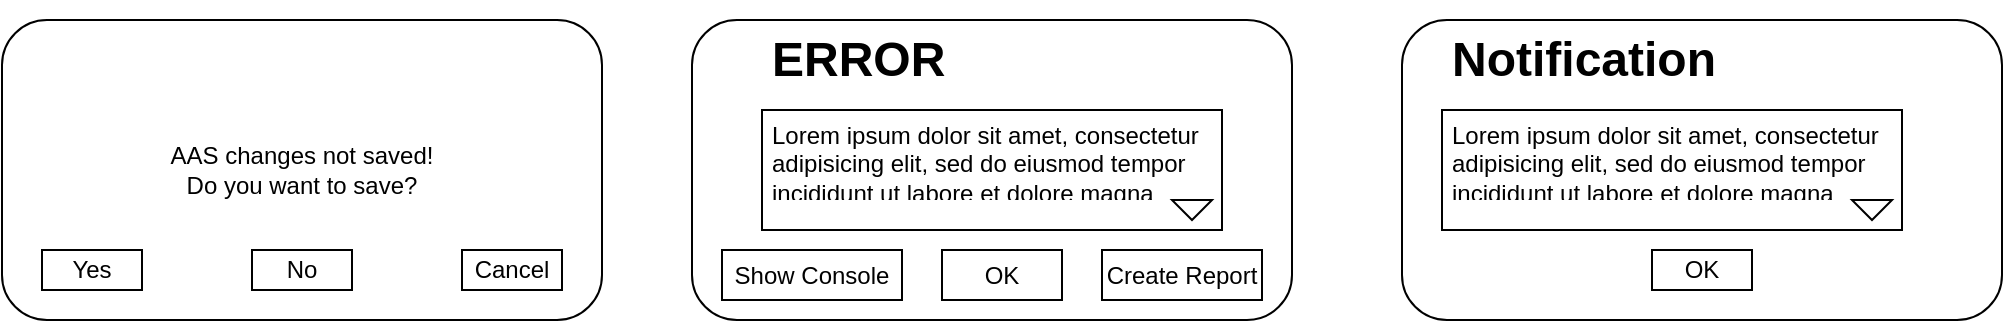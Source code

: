 <mxfile version="22.0.2" type="device">
  <diagram name="Page-1" id="7GPPvrv0ORBwOxh0rgOQ">
    <mxGraphModel dx="2278" dy="849" grid="1" gridSize="10" guides="1" tooltips="1" connect="1" arrows="1" fold="1" page="0" pageScale="1" pageWidth="1169" pageHeight="827" math="0" shadow="0">
      <root>
        <mxCell id="0" />
        <mxCell id="1" parent="0" />
        <mxCell id="MgRUfh-31dNWspnB98ga-11" value="" style="rounded=1;whiteSpace=wrap;html=1;" vertex="1" parent="1">
          <mxGeometry x="-95" y="80" width="300" height="150" as="geometry" />
        </mxCell>
        <mxCell id="MgRUfh-31dNWspnB98ga-2" value="" style="rounded=1;whiteSpace=wrap;html=1;" vertex="1" parent="1">
          <mxGeometry x="260" y="80" width="300" height="150" as="geometry" />
        </mxCell>
        <mxCell id="MgRUfh-31dNWspnB98ga-4" value="Show Console" style="rounded=0;whiteSpace=wrap;html=1;" vertex="1" parent="1">
          <mxGeometry x="-80" y="195" width="90" height="25" as="geometry" />
        </mxCell>
        <mxCell id="MgRUfh-31dNWspnB98ga-5" value="OK" style="rounded=0;whiteSpace=wrap;html=1;" vertex="1" parent="1">
          <mxGeometry x="385" y="195" width="50" height="20" as="geometry" />
        </mxCell>
        <mxCell id="MgRUfh-31dNWspnB98ga-7" value="AAS changes not saved!&lt;br&gt;Do you want to save?" style="rounded=1;whiteSpace=wrap;html=1;" vertex="1" parent="1">
          <mxGeometry x="-440" y="80" width="300" height="150" as="geometry" />
        </mxCell>
        <mxCell id="MgRUfh-31dNWspnB98ga-8" value="Yes" style="rounded=0;whiteSpace=wrap;html=1;" vertex="1" parent="1">
          <mxGeometry x="-420" y="195" width="50" height="20" as="geometry" />
        </mxCell>
        <mxCell id="MgRUfh-31dNWspnB98ga-9" value="No" style="rounded=0;whiteSpace=wrap;html=1;" vertex="1" parent="1">
          <mxGeometry x="-315" y="195" width="50" height="20" as="geometry" />
        </mxCell>
        <mxCell id="MgRUfh-31dNWspnB98ga-10" value="Cancel" style="rounded=0;whiteSpace=wrap;html=1;" vertex="1" parent="1">
          <mxGeometry x="-210" y="195" width="50" height="20" as="geometry" />
        </mxCell>
        <mxCell id="MgRUfh-31dNWspnB98ga-12" value="OK" style="rounded=0;whiteSpace=wrap;html=1;" vertex="1" parent="1">
          <mxGeometry x="30" y="195" width="60" height="25" as="geometry" />
        </mxCell>
        <mxCell id="MgRUfh-31dNWspnB98ga-13" value="Create Report" style="rounded=0;whiteSpace=wrap;html=1;" vertex="1" parent="1">
          <mxGeometry x="110" y="195" width="80" height="25" as="geometry" />
        </mxCell>
        <mxCell id="MgRUfh-31dNWspnB98ga-16" value="" style="rounded=0;whiteSpace=wrap;html=1;" vertex="1" parent="1">
          <mxGeometry x="-60" y="125" width="230" height="60" as="geometry" />
        </mxCell>
        <mxCell id="MgRUfh-31dNWspnB98ga-14" value="&lt;h1&gt;ERROR&lt;/h1&gt;&lt;p&gt;Lorem ipsum dolor sit amet, consectetur adipisicing elit, sed do eiusmod tempor incididunt ut labore et dolore magna aliqua.&lt;/p&gt;" style="text;html=1;strokeColor=none;fillColor=none;spacing=5;spacingTop=-20;whiteSpace=wrap;overflow=hidden;rounded=0;" vertex="1" parent="1">
          <mxGeometry x="-60" y="80" width="230" height="90" as="geometry" />
        </mxCell>
        <mxCell id="MgRUfh-31dNWspnB98ga-17" value="" style="triangle;whiteSpace=wrap;html=1;rotation=90;" vertex="1" parent="1">
          <mxGeometry x="150" y="165" width="10" height="20" as="geometry" />
        </mxCell>
        <mxCell id="MgRUfh-31dNWspnB98ga-20" value="" style="rounded=0;whiteSpace=wrap;html=1;" vertex="1" parent="1">
          <mxGeometry x="280" y="125" width="230" height="60" as="geometry" />
        </mxCell>
        <mxCell id="MgRUfh-31dNWspnB98ga-18" value="&lt;h1&gt;Notification&lt;/h1&gt;&lt;p&gt;Lorem ipsum dolor sit amet, consectetur adipisicing elit, sed do eiusmod tempor incididunt ut labore et dolore magna aliqua.&lt;/p&gt;" style="text;html=1;strokeColor=none;fillColor=none;spacing=5;spacingTop=-20;whiteSpace=wrap;overflow=hidden;rounded=0;" vertex="1" parent="1">
          <mxGeometry x="280" y="80" width="230" height="90" as="geometry" />
        </mxCell>
        <mxCell id="MgRUfh-31dNWspnB98ga-21" value="" style="triangle;whiteSpace=wrap;html=1;rotation=90;" vertex="1" parent="1">
          <mxGeometry x="490" y="165" width="10" height="20" as="geometry" />
        </mxCell>
      </root>
    </mxGraphModel>
  </diagram>
</mxfile>
